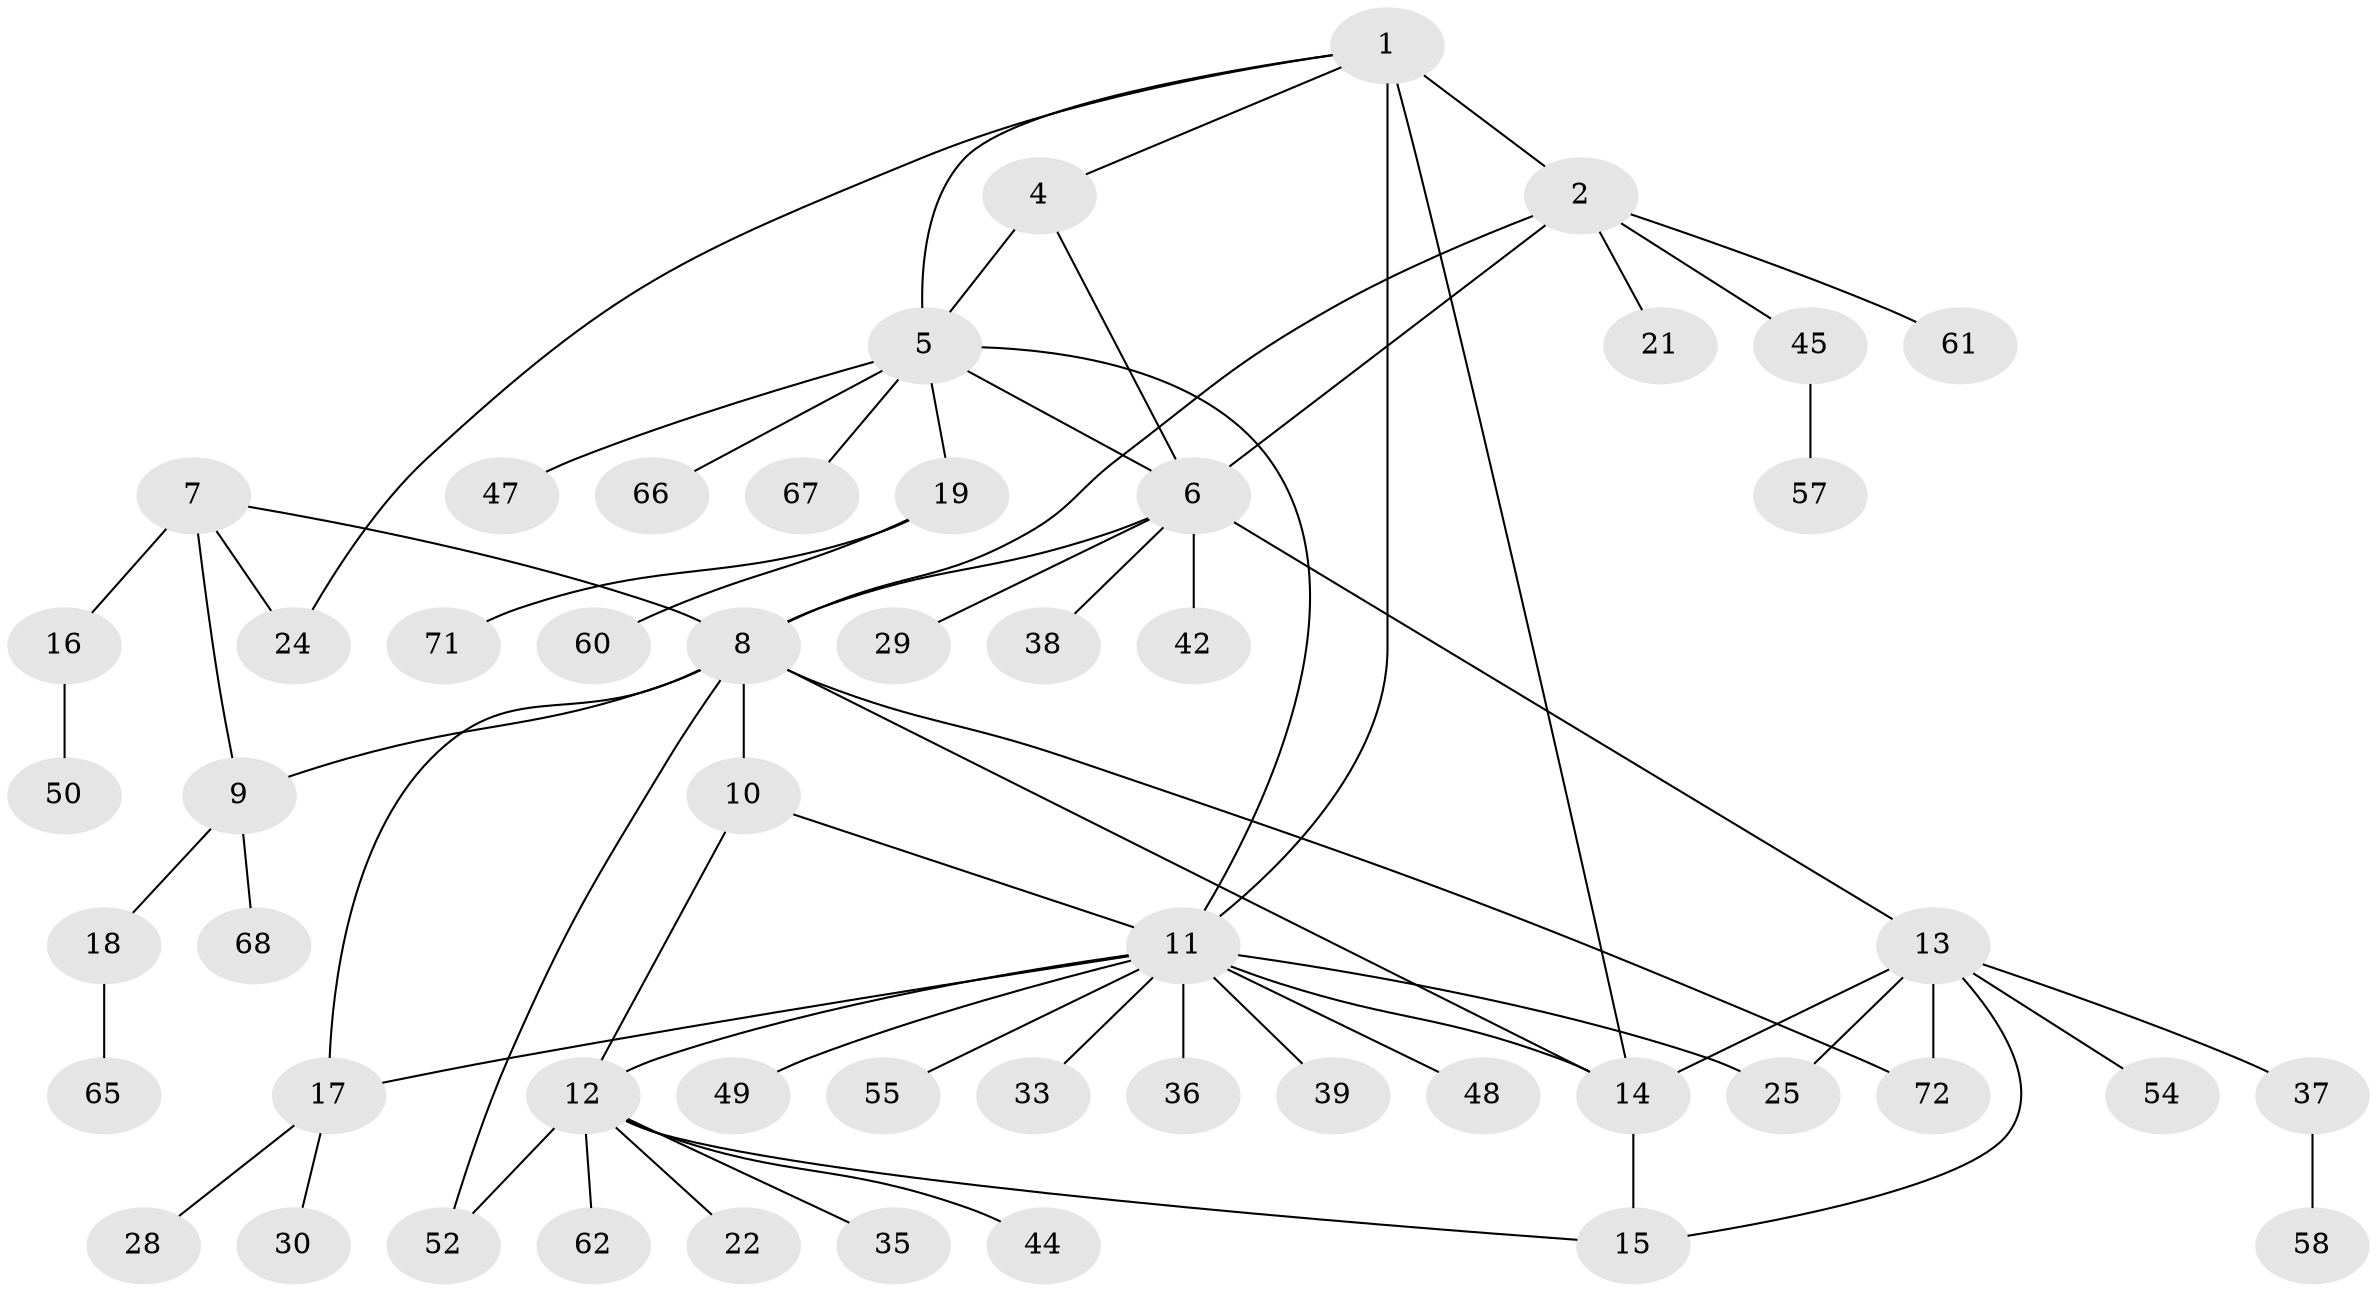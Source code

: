 // Generated by graph-tools (version 1.1) at 2025/52/02/27/25 19:52:21]
// undirected, 52 vertices, 69 edges
graph export_dot {
graph [start="1"]
  node [color=gray90,style=filled];
  1 [super="+3"];
  2 [super="+43"];
  4;
  5 [super="+63"];
  6 [super="+40"];
  7 [super="+34"];
  8 [super="+26"];
  9 [super="+27"];
  10;
  11 [super="+23"];
  12 [super="+20"];
  13 [super="+32"];
  14 [super="+31"];
  15 [super="+53"];
  16 [super="+51"];
  17 [super="+59"];
  18 [super="+64"];
  19 [super="+46"];
  21;
  22;
  24 [super="+41"];
  25;
  28;
  29;
  30;
  33;
  35;
  36;
  37;
  38;
  39;
  42;
  44;
  45 [super="+56"];
  47;
  48;
  49;
  50;
  52;
  54;
  55;
  57;
  58 [super="+70"];
  60;
  61;
  62;
  65;
  66;
  67 [super="+69"];
  68;
  71;
  72;
  1 -- 2 [weight=2];
  1 -- 4;
  1 -- 5;
  1 -- 24;
  1 -- 11;
  1 -- 14;
  2 -- 8;
  2 -- 21;
  2 -- 45;
  2 -- 61;
  2 -- 6;
  4 -- 5;
  4 -- 6;
  5 -- 6;
  5 -- 11;
  5 -- 19;
  5 -- 47;
  5 -- 66;
  5 -- 67;
  6 -- 8;
  6 -- 13;
  6 -- 29;
  6 -- 38;
  6 -- 42;
  7 -- 8;
  7 -- 9;
  7 -- 16;
  7 -- 24;
  8 -- 9;
  8 -- 10;
  8 -- 14;
  8 -- 17;
  8 -- 52;
  8 -- 72;
  9 -- 18;
  9 -- 68;
  10 -- 11;
  10 -- 12;
  11 -- 12;
  11 -- 17;
  11 -- 25;
  11 -- 33;
  11 -- 36;
  11 -- 39;
  11 -- 48;
  11 -- 55;
  11 -- 49;
  11 -- 14;
  12 -- 15;
  12 -- 22;
  12 -- 44;
  12 -- 62;
  12 -- 35;
  12 -- 52;
  13 -- 14;
  13 -- 15;
  13 -- 25;
  13 -- 37;
  13 -- 72;
  13 -- 54;
  14 -- 15;
  16 -- 50;
  17 -- 28;
  17 -- 30;
  18 -- 65;
  19 -- 60;
  19 -- 71;
  37 -- 58;
  45 -- 57;
}
